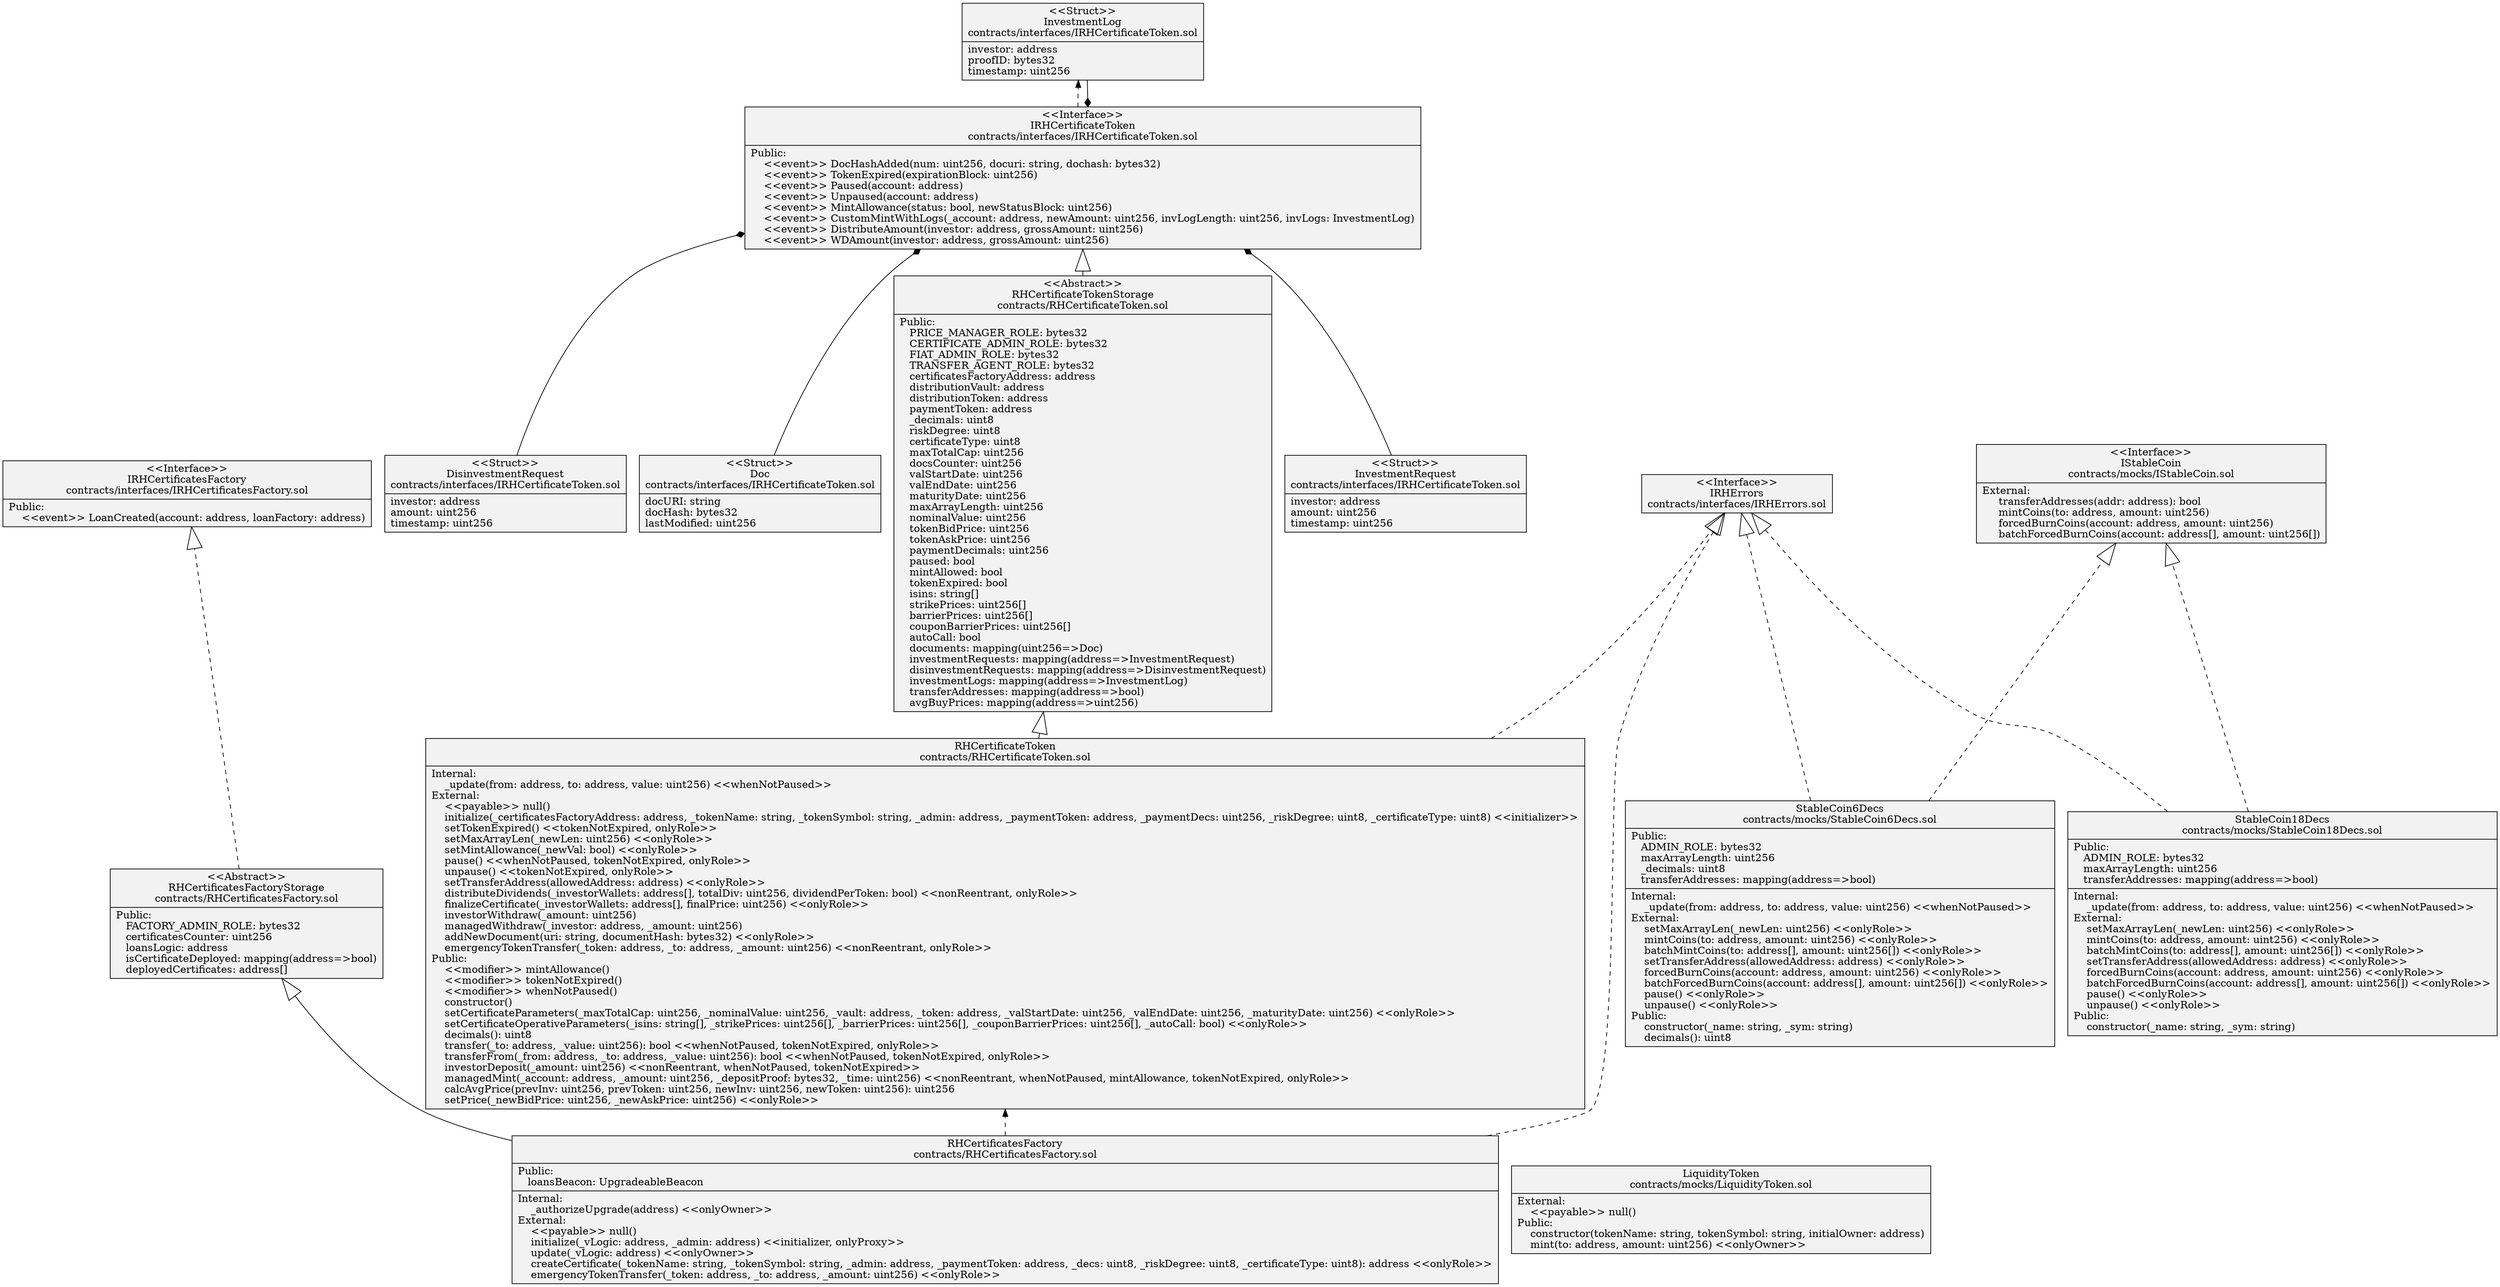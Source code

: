 
digraph UmlClassDiagram {
rankdir=BT
arrowhead=open
bgcolor="white"
edge [color="black"]
node [shape=record, style=filled, color="black", fillcolor="gray95", fontcolor="black"]
subgraph  graph_0 {
label="contracts"
0 [label="{\<\<Abstract\>\>\nRHCertificateTokenStorage\ncontracts/RHCertificateToken.sol| Public:\l\ \ \ PRICE_MANAGER_ROLE: bytes32\l\ \ \ CERTIFICATE_ADMIN_ROLE: bytes32\l\ \ \ FIAT_ADMIN_ROLE: bytes32\l\ \ \ TRANSFER_AGENT_ROLE: bytes32\l\ \ \ certificatesFactoryAddress: address\l\ \ \ distributionVault: address\l\ \ \ distributionToken: address\l\ \ \ paymentToken: address\l\ \ \ _decimals: uint8\l\ \ \ riskDegree: uint8\l\ \ \ certificateType: uint8\l\ \ \ maxTotalCap: uint256\l\ \ \ docsCounter: uint256\l\ \ \ valStartDate: uint256\l\ \ \ valEndDate: uint256\l\ \ \ maturityDate: uint256\l\ \ \ maxArrayLength: uint256\l\ \ \ nominalValue: uint256\l\ \ \ tokenBidPrice: uint256\l\ \ \ tokenAskPrice: uint256\l\ \ \ paymentDecimals: uint256\l\ \ \ paused: bool\l\ \ \ mintAllowed: bool\l\ \ \ tokenExpired: bool\l\ \ \ isins: string[]\l\ \ \ strikePrices: uint256[]\l\ \ \ barrierPrices: uint256[]\l\ \ \ couponBarrierPrices: uint256[]\l\ \ \ autoCall: bool\l\ \ \ documents: mapping\(uint256=\>Doc\)\l\ \ \ investmentRequests: mapping\(address=\>InvestmentRequest\)\l\ \ \ disinvestmentRequests: mapping\(address=\>DisinvestmentRequest\)\l\ \ \ investmentLogs: mapping\(address=\>InvestmentLog\)\l\ \ \ transferAddresses: mapping\(address=\>bool\)\l\ \ \ avgBuyPrices: mapping\(address=\>uint256\)\l}"]
1 [label="{RHCertificateToken\ncontracts/RHCertificateToken.sol| Internal:\l\ \ \ \ _update(from: address, to: address, value: uint256) \<\<whenNotPaused\>\>\lExternal:\l\ \ \ \ \<\<payable\>\> null()\l\ \ \ \ initialize(_certificatesFactoryAddress: address, _tokenName: string, _tokenSymbol: string, _admin: address, _paymentToken: address, _paymentDecs: uint256, _riskDegree: uint8, _certificateType: uint8) \<\<initializer\>\>\l\ \ \ \ setTokenExpired() \<\<tokenNotExpired, onlyRole\>\>\l\ \ \ \ setMaxArrayLen(_newLen: uint256) \<\<onlyRole\>\>\l\ \ \ \ setMintAllowance(_newVal: bool) \<\<onlyRole\>\>\l\ \ \ \ pause() \<\<whenNotPaused, tokenNotExpired, onlyRole\>\>\l\ \ \ \ unpause() \<\<tokenNotExpired, onlyRole\>\>\l\ \ \ \ setTransferAddress(allowedAddress: address) \<\<onlyRole\>\>\l\ \ \ \ distributeDividends(_investorWallets: address[], totalDiv: uint256, dividendPerToken: bool) \<\<nonReentrant, onlyRole\>\>\l\ \ \ \ finalizeCertificate(_investorWallets: address[], finalPrice: uint256) \<\<onlyRole\>\>\l\ \ \ \ investorWithdraw(_amount: uint256)\l\ \ \ \ managedWithdraw(_investor: address, _amount: uint256)\l\ \ \ \ addNewDocument(uri: string, documentHash: bytes32) \<\<onlyRole\>\>\l\ \ \ \ emergencyTokenTransfer(_token: address, _to: address, _amount: uint256) \<\<nonReentrant, onlyRole\>\>\lPublic:\l\ \ \ \ \<\<modifier\>\> mintAllowance()\l\ \ \ \ \<\<modifier\>\> tokenNotExpired()\l\ \ \ \ \<\<modifier\>\> whenNotPaused()\l\ \ \ \ constructor()\l\ \ \ \ setCertificateParameters(_maxTotalCap: uint256, _nominalValue: uint256, _vault: address, _token: address, _valStartDate: uint256, _valEndDate: uint256, _maturityDate: uint256) \<\<onlyRole\>\>\l\ \ \ \ setCertificateOperativeParameters(_isins: string[], _strikePrices: uint256[], _barrierPrices: uint256[], _couponBarrierPrices: uint256[], _autoCall: bool) \<\<onlyRole\>\>\l\ \ \ \ decimals(): uint8\l\ \ \ \ transfer(_to: address, _value: uint256): bool \<\<whenNotPaused, tokenNotExpired, onlyRole\>\>\l\ \ \ \ transferFrom(_from: address, _to: address, _value: uint256): bool \<\<whenNotPaused, tokenNotExpired, onlyRole\>\>\l\ \ \ \ investorDeposit(_amount: uint256) \<\<nonReentrant, whenNotPaused, tokenNotExpired\>\>\l\ \ \ \ managedMint(_account: address, _amount: uint256, _depositProof: bytes32, _time: uint256) \<\<nonReentrant, whenNotPaused, mintAllowance, tokenNotExpired, onlyRole\>\>\l\ \ \ \ calcAvgPrice(prevInv: uint256, prevToken: uint256, newInv: uint256, newToken: uint256): uint256\l\ \ \ \ setPrice(_newBidPrice: uint256, _newAskPrice: uint256) \<\<onlyRole\>\>\l}"]
2 [label="{\<\<Abstract\>\>\nRHCertificatesFactoryStorage\ncontracts/RHCertificatesFactory.sol| Public:\l\ \ \ FACTORY_ADMIN_ROLE: bytes32\l\ \ \ certificatesCounter: uint256\l\ \ \ loansLogic: address\l\ \ \ isCertificateDeployed: mapping\(address=\>bool\)\l\ \ \ deployedCertificates: address[]\l}"]
3 [label="{RHCertificatesFactory\ncontracts/RHCertificatesFactory.sol| Public:\l\ \ \ loansBeacon: UpgradeableBeacon\l| Internal:\l\ \ \ \ _authorizeUpgrade(address) \<\<onlyOwner\>\>\lExternal:\l\ \ \ \ \<\<payable\>\> null()\l\ \ \ \ initialize(_vLogic: address, _admin: address) \<\<initializer, onlyProxy\>\>\l\ \ \ \ update(_vLogic: address) \<\<onlyOwner\>\>\l\ \ \ \ createCertificate(_tokenName: string, _tokenSymbol: string, _admin: address, _paymentToken: address, _decs: uint8, _riskDegree: uint8, _certificateType: uint8): address \<\<onlyRole\>\>\l\ \ \ \ emergencyTokenTransfer(_token: address, _to: address, _amount: uint256) \<\<onlyRole\>\>\l}"]
}
subgraph  graph_1 {
label="contracts/interfaces"
4 [label="{\<\<Interface\>\>\nIRHCertificateToken\ncontracts/interfaces/IRHCertificateToken.sol| Public:\l\ \ \ \ \<\<event\>\> DocHashAdded(num: uint256, docuri: string, dochash: bytes32)\l\ \ \ \ \<\<event\>\> TokenExpired(expirationBlock: uint256)\l\ \ \ \ \<\<event\>\> Paused(account: address)\l\ \ \ \ \<\<event\>\> Unpaused(account: address)\l\ \ \ \ \<\<event\>\> MintAllowance(status: bool, newStatusBlock: uint256)\l\ \ \ \ \<\<event\>\> CustomMintWithLogs(_account: address, newAmount: uint256, invLogLength: uint256, invLogs: InvestmentLog)\l\ \ \ \ \<\<event\>\> DistributeAmount(investor: address, grossAmount: uint256)\l\ \ \ \ \<\<event\>\> WDAmount(investor: address, grossAmount: uint256)\l}"]
5 [label="{\<\<Struct\>\>\nInvestmentRequest\ncontracts/interfaces/IRHCertificateToken.sol| investor: address\lamount: uint256\ltimestamp: uint256\l}"]
6 [label="{\<\<Struct\>\>\nDisinvestmentRequest\ncontracts/interfaces/IRHCertificateToken.sol| investor: address\lamount: uint256\ltimestamp: uint256\l}"]
7 [label="{\<\<Struct\>\>\nInvestmentLog\ncontracts/interfaces/IRHCertificateToken.sol| investor: address\lproofID: bytes32\ltimestamp: uint256\l}"]
8 [label="{\<\<Struct\>\>\nDoc\ncontracts/interfaces/IRHCertificateToken.sol| docURI: string\ldocHash: bytes32\llastModified: uint256\l}"]
9 [label="{\<\<Interface\>\>\nIRHCertificatesFactory\ncontracts/interfaces/IRHCertificatesFactory.sol| Public:\l\ \ \ \ \<\<event\>\> LoanCreated(account: address, loanFactory: address)\l}"]
10 [label="{\<\<Interface\>\>\nIRHErrors\ncontracts/interfaces/IRHErrors.sol}"]
}
subgraph  graph_2 {
label="contracts/mocks"
11 [label="{\<\<Interface\>\>\nIStableCoin\ncontracts/mocks/IStableCoin.sol| External:\l\ \ \ \  transferAddresses(addr: address): bool\l\ \ \ \  mintCoins(to: address, amount: uint256)\l\ \ \ \  forcedBurnCoins(account: address, amount: uint256)\l\ \ \ \  batchForcedBurnCoins(account: address[], amount: uint256[])\l}"]
12 [label="{LiquidityToken\ncontracts/mocks/LiquidityToken.sol| External:\l\ \ \ \ \<\<payable\>\> null()\lPublic:\l\ \ \ \ constructor(tokenName: string, tokenSymbol: string, initialOwner: address)\l\ \ \ \ mint(to: address, amount: uint256) \<\<onlyOwner\>\>\l}"]
13 [label="{StableCoin18Decs\ncontracts/mocks/StableCoin18Decs.sol| Public:\l\ \ \ ADMIN_ROLE: bytes32\l\ \ \ maxArrayLength: uint256\l\ \ \ transferAddresses: mapping\(address=\>bool\)\l| Internal:\l\ \ \ \ _update(from: address, to: address, value: uint256) \<\<whenNotPaused\>\>\lExternal:\l\ \ \ \ setMaxArrayLen(_newLen: uint256) \<\<onlyRole\>\>\l\ \ \ \ mintCoins(to: address, amount: uint256) \<\<onlyRole\>\>\l\ \ \ \ batchMintCoins(to: address[], amount: uint256[]) \<\<onlyRole\>\>\l\ \ \ \ setTransferAddress(allowedAddress: address) \<\<onlyRole\>\>\l\ \ \ \ forcedBurnCoins(account: address, amount: uint256) \<\<onlyRole\>\>\l\ \ \ \ batchForcedBurnCoins(account: address[], amount: uint256[]) \<\<onlyRole\>\>\l\ \ \ \ pause() \<\<onlyRole\>\>\l\ \ \ \ unpause() \<\<onlyRole\>\>\lPublic:\l\ \ \ \ constructor(_name: string, _sym: string)\l}"]
14 [label="{StableCoin6Decs\ncontracts/mocks/StableCoin6Decs.sol| Public:\l\ \ \ ADMIN_ROLE: bytes32\l\ \ \ maxArrayLength: uint256\l\ \ \ _decimals: uint8\l\ \ \ transferAddresses: mapping\(address=\>bool\)\l| Internal:\l\ \ \ \ _update(from: address, to: address, value: uint256) \<\<whenNotPaused\>\>\lExternal:\l\ \ \ \ setMaxArrayLen(_newLen: uint256) \<\<onlyRole\>\>\l\ \ \ \ mintCoins(to: address, amount: uint256) \<\<onlyRole\>\>\l\ \ \ \ batchMintCoins(to: address[], amount: uint256[]) \<\<onlyRole\>\>\l\ \ \ \ setTransferAddress(allowedAddress: address) \<\<onlyRole\>\>\l\ \ \ \ forcedBurnCoins(account: address, amount: uint256) \<\<onlyRole\>\>\l\ \ \ \ batchForcedBurnCoins(account: address[], amount: uint256[]) \<\<onlyRole\>\>\l\ \ \ \ pause() \<\<onlyRole\>\>\l\ \ \ \ unpause() \<\<onlyRole\>\>\lPublic:\l\ \ \ \ constructor(_name: string, _sym: string)\l\ \ \ \ decimals(): uint8\l}"]
}
0 -> 4 [style=dashed, arrowhead=empty, arrowsize=3, weight=3, ]
1 -> 0 [arrowhead=empty, arrowsize=3, weight=3, ]
1 -> 10 [style=dashed, arrowhead=empty, arrowsize=3, weight=3, ]
2 -> 9 [style=dashed, arrowhead=empty, arrowsize=3, weight=3, ]
3 -> 2 [arrowhead=empty, arrowsize=3, weight=3, ]
3 -> 10 [style=dashed, arrowhead=empty, arrowsize=3, weight=3, ]
3 -> 1 [style=dashed, ]
5 -> 4 [arrowhead=diamond, weight=2]
6 -> 4 [arrowhead=diamond, weight=2]
7 -> 4 [arrowhead=diamond, weight=2]
8 -> 4 [arrowhead=diamond, weight=2]
4 -> 7 [style=dashed, ]
13 -> 10 [style=dashed, arrowhead=empty, arrowsize=3, weight=3, ]
13 -> 11 [style=dashed, arrowhead=empty, arrowsize=3, weight=3, ]
14 -> 10 [style=dashed, arrowhead=empty, arrowsize=3, weight=3, ]
14 -> 11 [style=dashed, arrowhead=empty, arrowsize=3, weight=3, ]
}